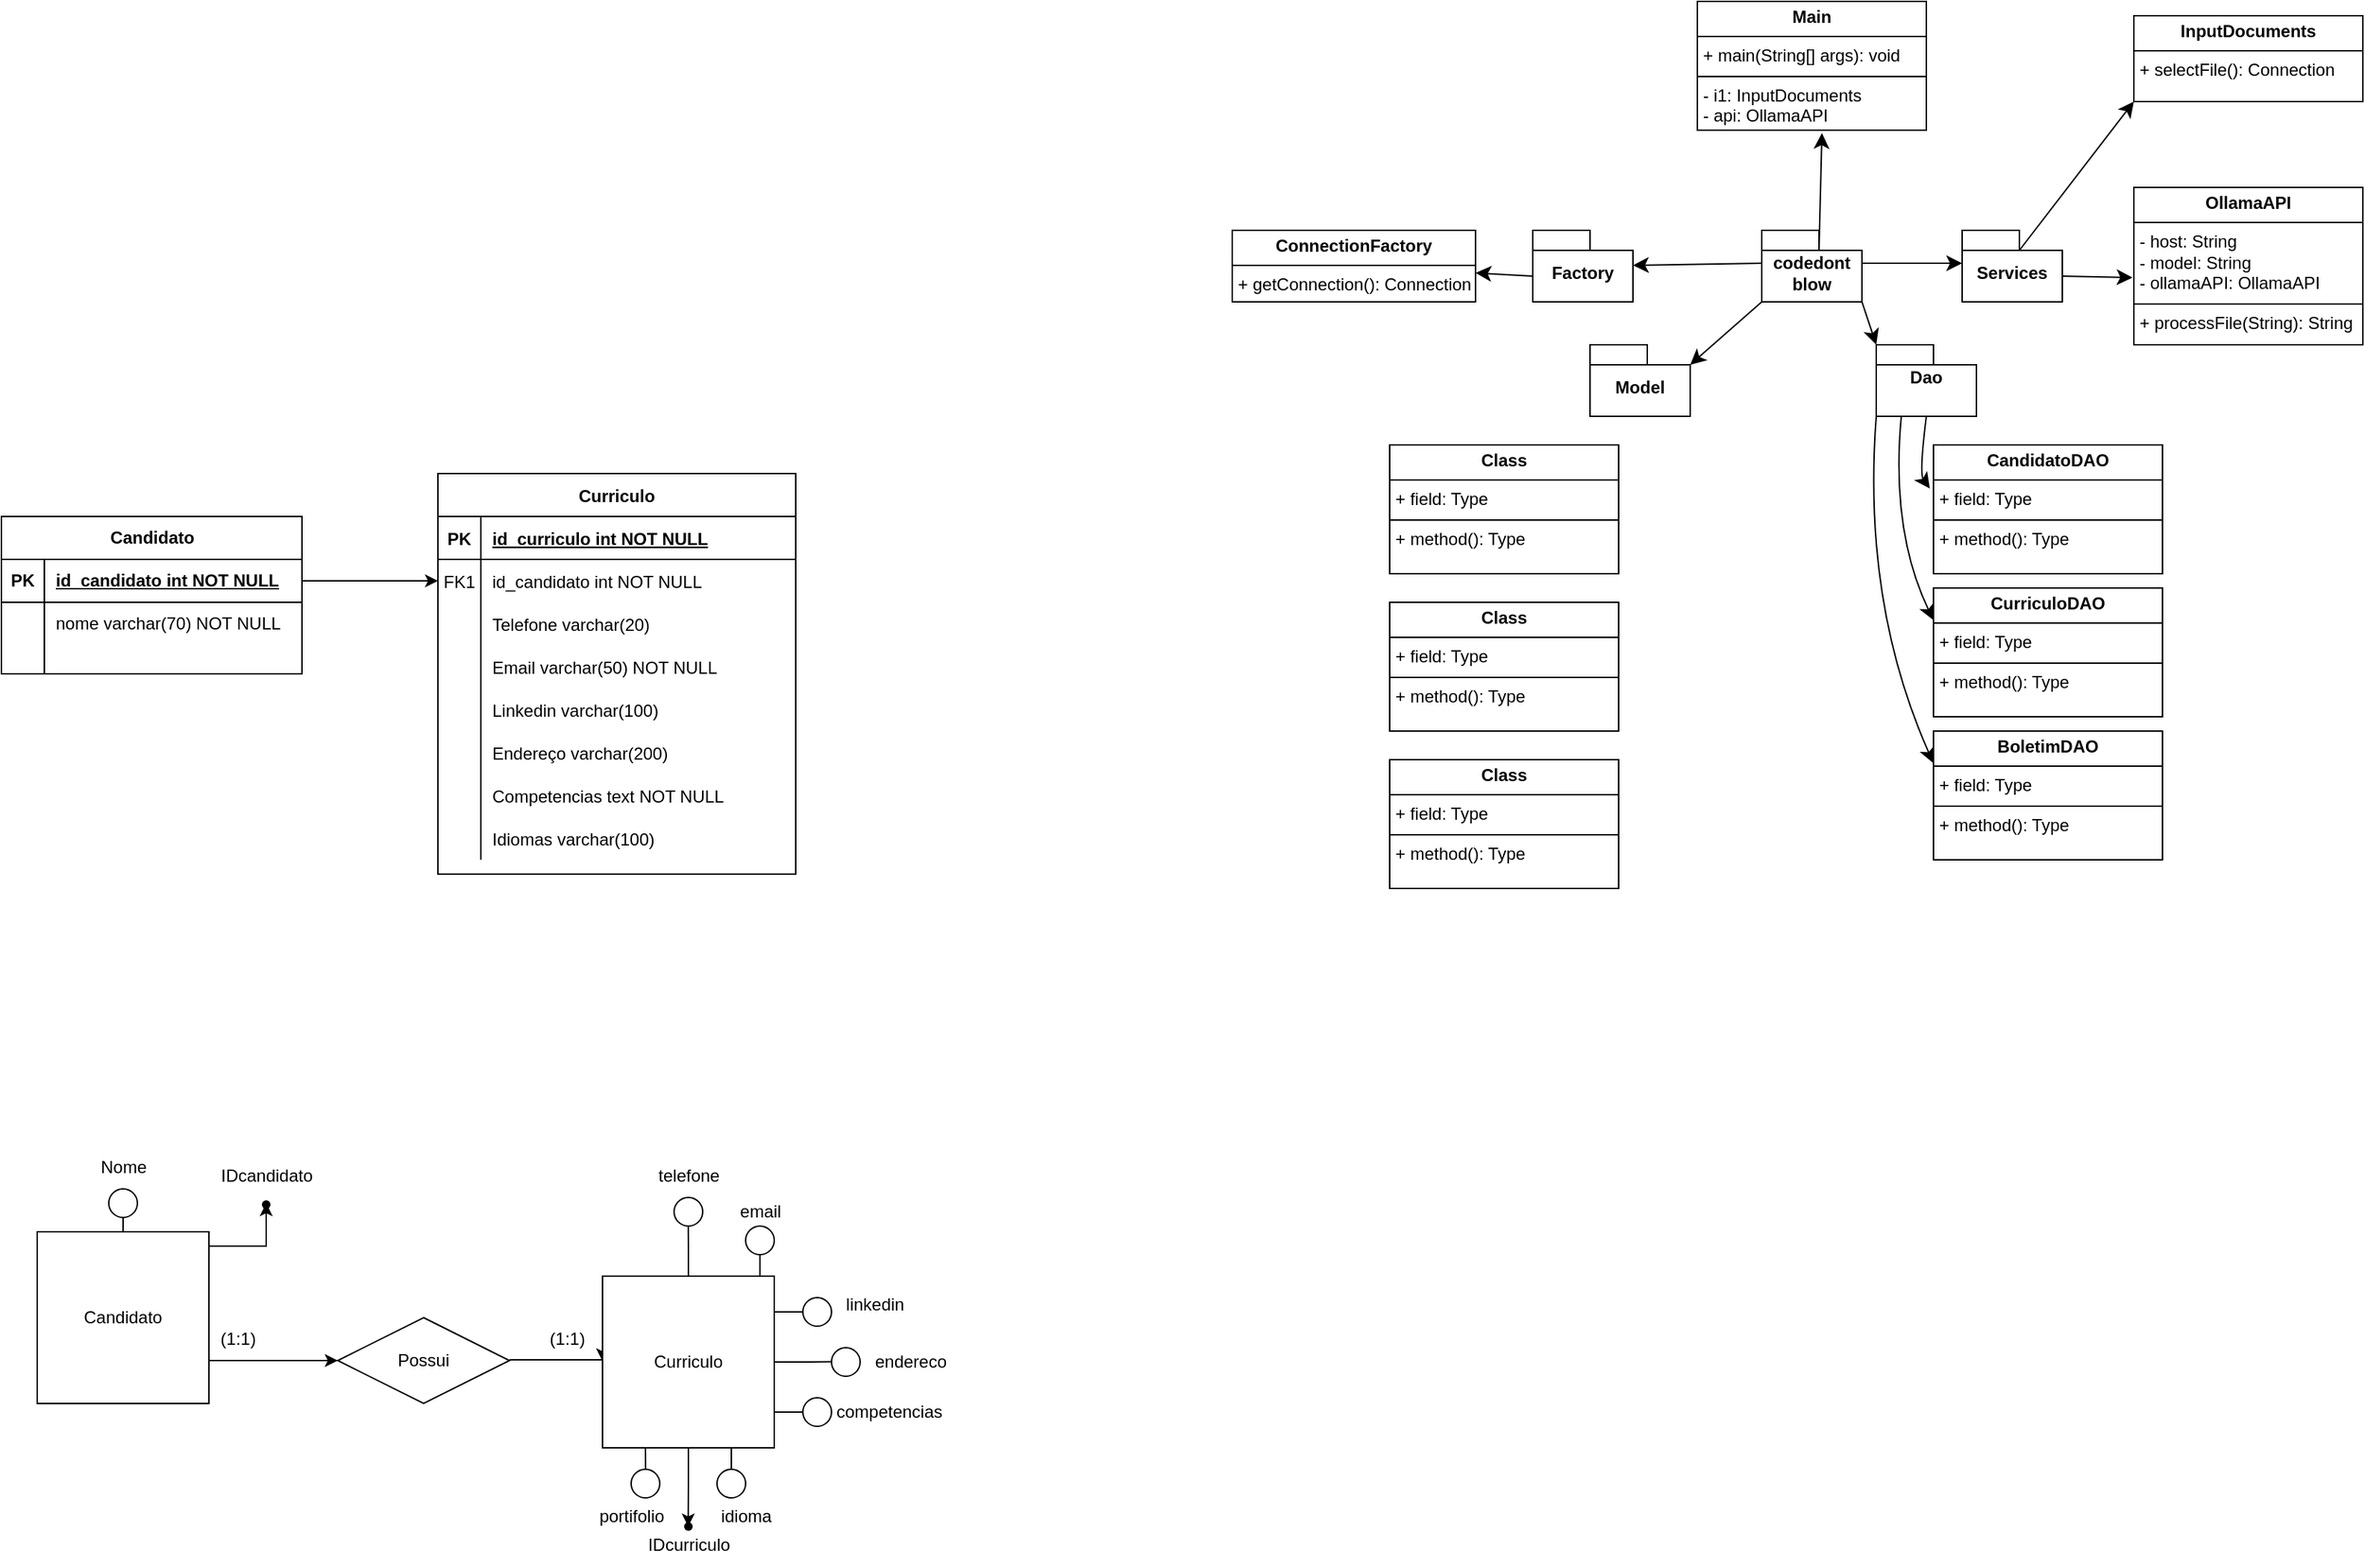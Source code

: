 <mxfile version="24.7.17">
  <diagram id="R2lEEEUBdFMjLlhIrx00" name="Page-1">
    <mxGraphModel dx="649" dy="1424" grid="1" gridSize="10" guides="1" tooltips="1" connect="1" arrows="1" fold="1" page="1" pageScale="1" pageWidth="850" pageHeight="1100" math="0" shadow="0" extFonts="Permanent Marker^https://fonts.googleapis.com/css?family=Permanent+Marker">
      <root>
        <mxCell id="0" />
        <mxCell id="1" parent="0" />
        <mxCell id="zaPjLl4jsTZHQY9-oWPF-56" style="edgeStyle=orthogonalEdgeStyle;rounded=0;orthogonalLoop=1;jettySize=auto;html=1;exitX=1;exitY=0.5;exitDx=0;exitDy=0;entryX=0;entryY=0.5;entryDx=0;entryDy=0;" parent="1" source="zaPjLl4jsTZHQY9-oWPF-43" target="zaPjLl4jsTZHQY9-oWPF-25" edge="1">
          <mxGeometry relative="1" as="geometry">
            <Array as="points">
              <mxPoint x="280" y="-5" />
              <mxPoint x="280" y="-5" />
            </Array>
          </mxGeometry>
        </mxCell>
        <mxCell id="zaPjLl4jsTZHQY9-oWPF-64" style="edgeStyle=orthogonalEdgeStyle;rounded=0;orthogonalLoop=1;jettySize=auto;html=1;exitX=1;exitY=0.5;exitDx=0;exitDy=0;entryX=0;entryY=0.5;entryDx=0;entryDy=0;" parent="1" edge="1">
          <mxGeometry relative="1" as="geometry">
            <mxPoint x="405" y="539.5" as="sourcePoint" />
            <mxPoint x="470" y="540.5" as="targetPoint" />
            <Array as="points">
              <mxPoint x="470" y="539.5" />
            </Array>
          </mxGeometry>
        </mxCell>
        <mxCell id="zaPjLl4jsTZHQY9-oWPF-57" value="Possui" style="shape=rhombus;perimeter=rhombusPerimeter;whiteSpace=wrap;html=1;align=center;" parent="1" vertex="1">
          <mxGeometry x="285" y="510" width="120" height="60" as="geometry" />
        </mxCell>
        <mxCell id="zaPjLl4jsTZHQY9-oWPF-65" style="edgeStyle=orthogonalEdgeStyle;rounded=0;orthogonalLoop=1;jettySize=auto;html=1;exitX=1;exitY=0.25;exitDx=0;exitDy=0;" parent="1" edge="1">
          <mxGeometry relative="1" as="geometry">
            <mxPoint x="235" y="430" as="targetPoint" />
            <mxPoint x="185" y="460" as="sourcePoint" />
            <Array as="points">
              <mxPoint x="235" y="460" />
            </Array>
          </mxGeometry>
        </mxCell>
        <mxCell id="mfPcfbEMldCuhAB-tBuz-3" style="edgeStyle=orthogonalEdgeStyle;rounded=0;orthogonalLoop=1;jettySize=auto;html=1;exitX=0.5;exitY=0;exitDx=0;exitDy=0;" parent="1" source="zaPjLl4jsTZHQY9-oWPF-60" edge="1">
          <mxGeometry relative="1" as="geometry">
            <mxPoint x="135" y="430" as="targetPoint" />
          </mxGeometry>
        </mxCell>
        <mxCell id="1GjGY7lWEKfWt_L97eJp-2" style="edgeStyle=orthogonalEdgeStyle;rounded=0;orthogonalLoop=1;jettySize=auto;html=1;exitX=1;exitY=0.75;exitDx=0;exitDy=0;" parent="1" source="zaPjLl4jsTZHQY9-oWPF-60" target="zaPjLl4jsTZHQY9-oWPF-57" edge="1">
          <mxGeometry relative="1" as="geometry" />
        </mxCell>
        <mxCell id="zaPjLl4jsTZHQY9-oWPF-60" value="Candidato" style="whiteSpace=wrap;html=1;aspect=fixed;" parent="1" vertex="1">
          <mxGeometry x="75" y="450" width="120" height="120" as="geometry" />
        </mxCell>
        <mxCell id="zaPjLl4jsTZHQY9-oWPF-71" style="edgeStyle=orthogonalEdgeStyle;rounded=0;orthogonalLoop=1;jettySize=auto;html=1;exitX=0.25;exitY=0;exitDx=0;exitDy=0;" parent="1" source="zaPjLl4jsTZHQY9-oWPF-61" edge="1">
          <mxGeometry relative="1" as="geometry">
            <mxPoint x="500.152" y="480.727" as="targetPoint" />
          </mxGeometry>
        </mxCell>
        <mxCell id="zaPjLl4jsTZHQY9-oWPF-78" style="edgeStyle=orthogonalEdgeStyle;rounded=0;orthogonalLoop=1;jettySize=auto;html=1;exitX=0.5;exitY=0;exitDx=0;exitDy=0;" parent="1" source="zaPjLl4jsTZHQY9-oWPF-61" edge="1">
          <mxGeometry relative="1" as="geometry">
            <mxPoint x="529.848" y="436" as="targetPoint" />
          </mxGeometry>
        </mxCell>
        <mxCell id="zaPjLl4jsTZHQY9-oWPF-79" style="edgeStyle=orthogonalEdgeStyle;rounded=0;orthogonalLoop=1;jettySize=auto;html=1;exitX=0.75;exitY=0;exitDx=0;exitDy=0;" parent="1" source="zaPjLl4jsTZHQY9-oWPF-61" edge="1">
          <mxGeometry relative="1" as="geometry">
            <mxPoint x="580" y="456" as="targetPoint" />
            <Array as="points">
              <mxPoint x="580" y="481" />
              <mxPoint x="580" y="456" />
            </Array>
          </mxGeometry>
        </mxCell>
        <mxCell id="zaPjLl4jsTZHQY9-oWPF-80" style="edgeStyle=orthogonalEdgeStyle;rounded=0;orthogonalLoop=1;jettySize=auto;html=1;exitX=1;exitY=0.25;exitDx=0;exitDy=0;" parent="1" source="zaPjLl4jsTZHQY9-oWPF-61" edge="1">
          <mxGeometry relative="1" as="geometry">
            <mxPoint x="620" y="506" as="targetPoint" />
            <Array as="points">
              <mxPoint x="590" y="506" />
              <mxPoint x="620" y="506" />
            </Array>
          </mxGeometry>
        </mxCell>
        <mxCell id="zaPjLl4jsTZHQY9-oWPF-81" style="edgeStyle=orthogonalEdgeStyle;rounded=0;orthogonalLoop=1;jettySize=auto;html=1;exitX=1;exitY=0.5;exitDx=0;exitDy=0;" parent="1" source="zaPjLl4jsTZHQY9-oWPF-61" edge="1">
          <mxGeometry relative="1" as="geometry">
            <mxPoint x="640" y="540.727" as="targetPoint" />
          </mxGeometry>
        </mxCell>
        <mxCell id="zaPjLl4jsTZHQY9-oWPF-82" style="edgeStyle=orthogonalEdgeStyle;rounded=0;orthogonalLoop=1;jettySize=auto;html=1;exitX=1;exitY=0.75;exitDx=0;exitDy=0;" parent="1" source="zaPjLl4jsTZHQY9-oWPF-61" edge="1">
          <mxGeometry relative="1" as="geometry">
            <mxPoint x="620" y="576" as="targetPoint" />
            <Array as="points">
              <mxPoint x="590" y="576" />
              <mxPoint x="620" y="576" />
            </Array>
          </mxGeometry>
        </mxCell>
        <mxCell id="zaPjLl4jsTZHQY9-oWPF-83" style="edgeStyle=orthogonalEdgeStyle;rounded=0;orthogonalLoop=1;jettySize=auto;html=1;exitX=0.75;exitY=1;exitDx=0;exitDy=0;" parent="1" source="zaPjLl4jsTZHQY9-oWPF-61" edge="1">
          <mxGeometry relative="1" as="geometry">
            <mxPoint x="560" y="626" as="targetPoint" />
          </mxGeometry>
        </mxCell>
        <mxCell id="zaPjLl4jsTZHQY9-oWPF-84" style="edgeStyle=orthogonalEdgeStyle;rounded=0;orthogonalLoop=1;jettySize=auto;html=1;exitX=0.5;exitY=1;exitDx=0;exitDy=0;" parent="1" source="zaPjLl4jsTZHQY9-oWPF-61" edge="1">
          <mxGeometry relative="1" as="geometry">
            <mxPoint x="529.848" y="656" as="targetPoint" />
          </mxGeometry>
        </mxCell>
        <mxCell id="zaPjLl4jsTZHQY9-oWPF-85" style="edgeStyle=orthogonalEdgeStyle;rounded=0;orthogonalLoop=1;jettySize=auto;html=1;exitX=0.25;exitY=1;exitDx=0;exitDy=0;" parent="1" source="zaPjLl4jsTZHQY9-oWPF-61" edge="1">
          <mxGeometry relative="1" as="geometry">
            <mxPoint x="500.152" y="626" as="targetPoint" />
          </mxGeometry>
        </mxCell>
        <mxCell id="zaPjLl4jsTZHQY9-oWPF-61" value="Curriculo" style="whiteSpace=wrap;html=1;aspect=fixed;" parent="1" vertex="1">
          <mxGeometry x="470" y="481" width="120" height="120" as="geometry" />
        </mxCell>
        <mxCell id="zaPjLl4jsTZHQY9-oWPF-21" value="Curriculo" style="shape=table;startSize=30;container=1;collapsible=1;childLayout=tableLayout;fixedRows=1;rowLines=0;fontStyle=1;align=center;resizeLast=1;" parent="1" vertex="1">
          <mxGeometry x="355" y="-80" width="250" height="280" as="geometry" />
        </mxCell>
        <mxCell id="zaPjLl4jsTZHQY9-oWPF-22" value="" style="shape=partialRectangle;collapsible=0;dropTarget=0;pointerEvents=0;fillColor=none;points=[[0,0.5],[1,0.5]];portConstraint=eastwest;top=0;left=0;right=0;bottom=1;" parent="zaPjLl4jsTZHQY9-oWPF-21" vertex="1">
          <mxGeometry y="30" width="250" height="30" as="geometry" />
        </mxCell>
        <mxCell id="zaPjLl4jsTZHQY9-oWPF-23" value="PK" style="shape=partialRectangle;overflow=hidden;connectable=0;fillColor=none;top=0;left=0;bottom=0;right=0;fontStyle=1;" parent="zaPjLl4jsTZHQY9-oWPF-22" vertex="1">
          <mxGeometry width="30" height="30" as="geometry">
            <mxRectangle width="30" height="30" as="alternateBounds" />
          </mxGeometry>
        </mxCell>
        <mxCell id="zaPjLl4jsTZHQY9-oWPF-24" value="id_curriculo int NOT NULL" style="shape=partialRectangle;overflow=hidden;connectable=0;fillColor=none;top=0;left=0;bottom=0;right=0;align=left;spacingLeft=6;fontStyle=5;" parent="zaPjLl4jsTZHQY9-oWPF-22" vertex="1">
          <mxGeometry x="30" width="220" height="30" as="geometry">
            <mxRectangle width="220" height="30" as="alternateBounds" />
          </mxGeometry>
        </mxCell>
        <mxCell id="zaPjLl4jsTZHQY9-oWPF-25" value="" style="shape=partialRectangle;collapsible=0;dropTarget=0;pointerEvents=0;fillColor=none;points=[[0,0.5],[1,0.5]];portConstraint=eastwest;top=0;left=0;right=0;bottom=0;" parent="zaPjLl4jsTZHQY9-oWPF-21" vertex="1">
          <mxGeometry y="60" width="250" height="30" as="geometry" />
        </mxCell>
        <mxCell id="zaPjLl4jsTZHQY9-oWPF-26" value="FK1" style="shape=partialRectangle;overflow=hidden;connectable=0;fillColor=none;top=0;left=0;bottom=0;right=0;" parent="zaPjLl4jsTZHQY9-oWPF-25" vertex="1">
          <mxGeometry width="30" height="30" as="geometry">
            <mxRectangle width="30" height="30" as="alternateBounds" />
          </mxGeometry>
        </mxCell>
        <mxCell id="zaPjLl4jsTZHQY9-oWPF-27" value="" style="shape=partialRectangle;overflow=hidden;connectable=0;fillColor=none;top=0;left=0;bottom=0;right=0;align=left;spacingLeft=6;" parent="zaPjLl4jsTZHQY9-oWPF-25" vertex="1">
          <mxGeometry x="30" width="220" height="30" as="geometry">
            <mxRectangle width="220" height="30" as="alternateBounds" />
          </mxGeometry>
        </mxCell>
        <mxCell id="zaPjLl4jsTZHQY9-oWPF-28" value="Telefone varchar(20)" style="shape=partialRectangle;overflow=hidden;connectable=0;fillColor=none;top=0;left=0;bottom=0;right=0;align=left;spacingLeft=6;" parent="1" vertex="1">
          <mxGeometry x="385" y="10" width="220" height="30" as="geometry">
            <mxRectangle width="220" height="30" as="alternateBounds" />
          </mxGeometry>
        </mxCell>
        <mxCell id="zaPjLl4jsTZHQY9-oWPF-29" value="Email varchar(50) NOT NULL" style="shape=partialRectangle;overflow=hidden;connectable=0;fillColor=none;top=0;left=0;bottom=0;right=0;align=left;spacingLeft=6;" parent="1" vertex="1">
          <mxGeometry x="385" y="40" width="220" height="30" as="geometry">
            <mxRectangle width="220" height="30" as="alternateBounds" />
          </mxGeometry>
        </mxCell>
        <mxCell id="zaPjLl4jsTZHQY9-oWPF-30" value="" style="endArrow=none;html=1;rounded=0;entryX=0.121;entryY=1.031;entryDx=0;entryDy=0;entryPerimeter=0;" parent="1" edge="1">
          <mxGeometry width="50" height="50" relative="1" as="geometry">
            <mxPoint x="385" y="190" as="sourcePoint" />
            <mxPoint x="385" y="10.0" as="targetPoint" />
          </mxGeometry>
        </mxCell>
        <mxCell id="zaPjLl4jsTZHQY9-oWPF-31" value="Linkedin varchar(100)" style="shape=partialRectangle;overflow=hidden;connectable=0;fillColor=none;top=0;left=0;bottom=0;right=0;align=left;spacingLeft=6;" parent="1" vertex="1">
          <mxGeometry x="385" y="70" width="220" height="30" as="geometry">
            <mxRectangle width="220" height="30" as="alternateBounds" />
          </mxGeometry>
        </mxCell>
        <mxCell id="zaPjLl4jsTZHQY9-oWPF-34" value="Endereço varchar(200)" style="shape=partialRectangle;overflow=hidden;connectable=0;fillColor=none;top=0;left=0;bottom=0;right=0;align=left;spacingLeft=6;" parent="1" vertex="1">
          <mxGeometry x="385" y="100" width="220" height="30" as="geometry">
            <mxRectangle width="220" height="30" as="alternateBounds" />
          </mxGeometry>
        </mxCell>
        <mxCell id="zaPjLl4jsTZHQY9-oWPF-39" value="Competencias text NOT NULL" style="shape=partialRectangle;overflow=hidden;connectable=0;fillColor=none;top=0;left=0;bottom=0;right=0;align=left;spacingLeft=6;" parent="1" vertex="1">
          <mxGeometry x="385" y="130" width="220" height="30" as="geometry">
            <mxRectangle width="220" height="30" as="alternateBounds" />
          </mxGeometry>
        </mxCell>
        <mxCell id="zaPjLl4jsTZHQY9-oWPF-40" value="Idiomas varchar(100)" style="shape=partialRectangle;overflow=hidden;connectable=0;fillColor=none;top=0;left=0;bottom=0;right=0;align=left;spacingLeft=6;" parent="1" vertex="1">
          <mxGeometry x="385" y="160" width="220" height="30" as="geometry">
            <mxRectangle width="220" height="30" as="alternateBounds" />
          </mxGeometry>
        </mxCell>
        <mxCell id="zaPjLl4jsTZHQY9-oWPF-68" value="" style="shape=waypoint;sketch=0;size=6;pointerEvents=1;points=[];fillColor=none;resizable=0;rotatable=0;perimeter=centerPerimeter;snapToPoint=1;" parent="1" vertex="1">
          <mxGeometry x="225" y="421" width="20" height="20" as="geometry" />
        </mxCell>
        <mxCell id="zaPjLl4jsTZHQY9-oWPF-69" value="IDcandidato" style="text;html=1;align=center;verticalAlign=middle;resizable=0;points=[];autosize=1;strokeColor=none;fillColor=none;" parent="1" vertex="1">
          <mxGeometry x="190" y="396" width="90" height="30" as="geometry" />
        </mxCell>
        <mxCell id="zaPjLl4jsTZHQY9-oWPF-87" value="" style="ellipse;whiteSpace=wrap;html=1;aspect=fixed;" parent="1" vertex="1">
          <mxGeometry x="490" y="616" width="20" height="20" as="geometry" />
        </mxCell>
        <mxCell id="zaPjLl4jsTZHQY9-oWPF-88" value="" style="ellipse;whiteSpace=wrap;html=1;aspect=fixed;" parent="1" vertex="1">
          <mxGeometry x="550" y="616" width="20" height="20" as="geometry" />
        </mxCell>
        <mxCell id="zaPjLl4jsTZHQY9-oWPF-89" value="" style="ellipse;whiteSpace=wrap;html=1;aspect=fixed;" parent="1" vertex="1">
          <mxGeometry x="630" y="531" width="20" height="20" as="geometry" />
        </mxCell>
        <mxCell id="zaPjLl4jsTZHQY9-oWPF-90" value="" style="ellipse;whiteSpace=wrap;html=1;aspect=fixed;" parent="1" vertex="1">
          <mxGeometry x="610" y="566" width="20" height="20" as="geometry" />
        </mxCell>
        <mxCell id="zaPjLl4jsTZHQY9-oWPF-91" value="" style="ellipse;whiteSpace=wrap;html=1;aspect=fixed;" parent="1" vertex="1">
          <mxGeometry x="610" y="496" width="20" height="20" as="geometry" />
        </mxCell>
        <mxCell id="zaPjLl4jsTZHQY9-oWPF-92" value="" style="ellipse;whiteSpace=wrap;html=1;aspect=fixed;" parent="1" vertex="1">
          <mxGeometry x="520" y="426" width="20" height="20" as="geometry" />
        </mxCell>
        <mxCell id="zaPjLl4jsTZHQY9-oWPF-93" value="" style="ellipse;whiteSpace=wrap;html=1;aspect=fixed;" parent="1" vertex="1">
          <mxGeometry x="570" y="446" width="20" height="20" as="geometry" />
        </mxCell>
        <mxCell id="zaPjLl4jsTZHQY9-oWPF-103" value="" style="shape=waypoint;sketch=0;size=6;pointerEvents=1;points=[];fillColor=none;resizable=0;rotatable=0;perimeter=centerPerimeter;snapToPoint=1;" parent="1" vertex="1">
          <mxGeometry x="520" y="646" width="20" height="20" as="geometry" />
        </mxCell>
        <mxCell id="zaPjLl4jsTZHQY9-oWPF-107" value="telefone" style="text;html=1;align=center;verticalAlign=middle;resizable=0;points=[];autosize=1;strokeColor=none;fillColor=none;" parent="1" vertex="1">
          <mxGeometry x="495" y="396" width="70" height="30" as="geometry" />
        </mxCell>
        <mxCell id="zaPjLl4jsTZHQY9-oWPF-108" value="email" style="text;html=1;align=center;verticalAlign=middle;resizable=0;points=[];autosize=1;strokeColor=none;fillColor=none;" parent="1" vertex="1">
          <mxGeometry x="555" y="421" width="50" height="30" as="geometry" />
        </mxCell>
        <mxCell id="zaPjLl4jsTZHQY9-oWPF-109" value="linkedin" style="text;html=1;align=center;verticalAlign=middle;resizable=0;points=[];autosize=1;strokeColor=none;fillColor=none;" parent="1" vertex="1">
          <mxGeometry x="630" y="486" width="60" height="30" as="geometry" />
        </mxCell>
        <mxCell id="zaPjLl4jsTZHQY9-oWPF-110" value="endereco" style="text;html=1;align=center;verticalAlign=middle;resizable=0;points=[];autosize=1;strokeColor=none;fillColor=none;" parent="1" vertex="1">
          <mxGeometry x="650" y="526" width="70" height="30" as="geometry" />
        </mxCell>
        <mxCell id="zaPjLl4jsTZHQY9-oWPF-111" value="portifolio" style="text;html=1;align=center;verticalAlign=middle;resizable=0;points=[];autosize=1;strokeColor=none;fillColor=none;" parent="1" vertex="1">
          <mxGeometry x="455" y="634" width="70" height="30" as="geometry" />
        </mxCell>
        <mxCell id="zaPjLl4jsTZHQY9-oWPF-112" value="idioma" style="text;html=1;align=center;verticalAlign=middle;resizable=0;points=[];autosize=1;strokeColor=none;fillColor=none;" parent="1" vertex="1">
          <mxGeometry x="540" y="634" width="60" height="30" as="geometry" />
        </mxCell>
        <mxCell id="zaPjLl4jsTZHQY9-oWPF-113" value="competencias" style="text;html=1;align=center;verticalAlign=middle;resizable=0;points=[];autosize=1;strokeColor=none;fillColor=none;" parent="1" vertex="1">
          <mxGeometry x="620" y="561" width="100" height="30" as="geometry" />
        </mxCell>
        <mxCell id="zaPjLl4jsTZHQY9-oWPF-114" value="IDcurriculo" style="text;html=1;align=center;verticalAlign=middle;resizable=0;points=[];autosize=1;strokeColor=none;fillColor=none;" parent="1" vertex="1">
          <mxGeometry x="490" y="654" width="80" height="30" as="geometry" />
        </mxCell>
        <mxCell id="zaPjLl4jsTZHQY9-oWPF-42" value="Candidato" style="shape=table;startSize=30;container=1;collapsible=1;childLayout=tableLayout;fixedRows=1;rowLines=0;fontStyle=1;align=center;resizeLast=1;html=1;" parent="1" vertex="1">
          <mxGeometry x="50" y="-50" width="210" height="110" as="geometry" />
        </mxCell>
        <mxCell id="zaPjLl4jsTZHQY9-oWPF-43" value="" style="shape=tableRow;horizontal=0;startSize=0;swimlaneHead=0;swimlaneBody=0;fillColor=none;collapsible=0;dropTarget=0;points=[[0,0.5],[1,0.5]];portConstraint=eastwest;top=0;left=0;right=0;bottom=1;" parent="zaPjLl4jsTZHQY9-oWPF-42" vertex="1">
          <mxGeometry y="30" width="210" height="30" as="geometry" />
        </mxCell>
        <mxCell id="zaPjLl4jsTZHQY9-oWPF-44" value="PK" style="shape=partialRectangle;connectable=0;fillColor=none;top=0;left=0;bottom=0;right=0;fontStyle=1;overflow=hidden;whiteSpace=wrap;html=1;" parent="zaPjLl4jsTZHQY9-oWPF-43" vertex="1">
          <mxGeometry width="30" height="30" as="geometry">
            <mxRectangle width="30" height="30" as="alternateBounds" />
          </mxGeometry>
        </mxCell>
        <mxCell id="zaPjLl4jsTZHQY9-oWPF-45" value="id_candidato int NOT NULL" style="shape=partialRectangle;connectable=0;fillColor=none;top=0;left=0;bottom=0;right=0;align=left;spacingLeft=6;fontStyle=5;overflow=hidden;whiteSpace=wrap;html=1;" parent="zaPjLl4jsTZHQY9-oWPF-43" vertex="1">
          <mxGeometry x="30" width="180" height="30" as="geometry">
            <mxRectangle width="180" height="30" as="alternateBounds" />
          </mxGeometry>
        </mxCell>
        <mxCell id="zaPjLl4jsTZHQY9-oWPF-46" value="" style="shape=tableRow;horizontal=0;startSize=0;swimlaneHead=0;swimlaneBody=0;fillColor=none;collapsible=0;dropTarget=0;points=[[0,0.5],[1,0.5]];portConstraint=eastwest;top=0;left=0;right=0;bottom=0;" parent="zaPjLl4jsTZHQY9-oWPF-42" vertex="1">
          <mxGeometry y="60" width="210" height="30" as="geometry" />
        </mxCell>
        <mxCell id="zaPjLl4jsTZHQY9-oWPF-47" value="" style="shape=partialRectangle;connectable=0;fillColor=none;top=0;left=0;bottom=0;right=0;editable=1;overflow=hidden;whiteSpace=wrap;html=1;" parent="zaPjLl4jsTZHQY9-oWPF-46" vertex="1">
          <mxGeometry width="30" height="30" as="geometry">
            <mxRectangle width="30" height="30" as="alternateBounds" />
          </mxGeometry>
        </mxCell>
        <mxCell id="zaPjLl4jsTZHQY9-oWPF-48" value="nome varchar(70) NOT NULL&amp;nbsp; &amp;nbsp;" style="shape=partialRectangle;connectable=0;fillColor=none;top=0;left=0;bottom=0;right=0;align=left;spacingLeft=6;overflow=hidden;whiteSpace=wrap;html=1;" parent="zaPjLl4jsTZHQY9-oWPF-46" vertex="1">
          <mxGeometry x="30" width="180" height="30" as="geometry">
            <mxRectangle width="180" height="30" as="alternateBounds" />
          </mxGeometry>
        </mxCell>
        <mxCell id="zaPjLl4jsTZHQY9-oWPF-52" value="" style="shape=tableRow;horizontal=0;startSize=0;swimlaneHead=0;swimlaneBody=0;fillColor=none;collapsible=0;dropTarget=0;points=[[0,0.5],[1,0.5]];portConstraint=eastwest;top=0;left=0;right=0;bottom=0;" parent="zaPjLl4jsTZHQY9-oWPF-42" vertex="1">
          <mxGeometry y="90" width="210" height="20" as="geometry" />
        </mxCell>
        <mxCell id="zaPjLl4jsTZHQY9-oWPF-53" value="" style="shape=partialRectangle;connectable=0;fillColor=none;top=0;left=0;bottom=0;right=0;editable=1;overflow=hidden;whiteSpace=wrap;html=1;" parent="zaPjLl4jsTZHQY9-oWPF-52" vertex="1">
          <mxGeometry width="30" height="20" as="geometry">
            <mxRectangle width="30" height="20" as="alternateBounds" />
          </mxGeometry>
        </mxCell>
        <mxCell id="zaPjLl4jsTZHQY9-oWPF-54" value="" style="shape=partialRectangle;connectable=0;fillColor=none;top=0;left=0;bottom=0;right=0;align=left;spacingLeft=6;overflow=hidden;whiteSpace=wrap;html=1;" parent="zaPjLl4jsTZHQY9-oWPF-52" vertex="1">
          <mxGeometry x="30" width="180" height="20" as="geometry">
            <mxRectangle width="180" height="20" as="alternateBounds" />
          </mxGeometry>
        </mxCell>
        <mxCell id="mfPcfbEMldCuhAB-tBuz-4" value="" style="ellipse;whiteSpace=wrap;html=1;aspect=fixed;" parent="1" vertex="1">
          <mxGeometry x="125" y="420" width="20" height="20" as="geometry" />
        </mxCell>
        <mxCell id="mfPcfbEMldCuhAB-tBuz-5" value="Nome" style="text;html=1;align=center;verticalAlign=middle;resizable=0;points=[];autosize=1;strokeColor=none;fillColor=none;" parent="1" vertex="1">
          <mxGeometry x="105" y="390" width="60" height="30" as="geometry" />
        </mxCell>
        <mxCell id="pTbfil5Q928uzp2Atuwe-21" style="edgeStyle=none;curved=1;rounded=0;orthogonalLoop=1;jettySize=auto;html=1;exitX=0;exitY=0;exitDx=0;exitDy=32;exitPerimeter=0;fontSize=12;startSize=8;endSize=8;" parent="1" source="pTbfil5Q928uzp2Atuwe-1" target="pTbfil5Q928uzp2Atuwe-16" edge="1">
          <mxGeometry relative="1" as="geometry" />
        </mxCell>
        <mxCell id="pTbfil5Q928uzp2Atuwe-1" value="Factory" style="shape=folder;fontStyle=1;spacingTop=10;tabWidth=40;tabHeight=14;tabPosition=left;html=1;whiteSpace=wrap;" parent="1" vertex="1">
          <mxGeometry x="1120" y="-250" width="70" height="50" as="geometry" />
        </mxCell>
        <mxCell id="pTbfil5Q928uzp2Atuwe-29" style="edgeStyle=none;curved=1;rounded=0;orthogonalLoop=1;jettySize=auto;html=1;exitX=0.5;exitY=1;exitDx=0;exitDy=0;exitPerimeter=0;fontSize=12;startSize=8;endSize=8;entryX=-0.016;entryY=0.339;entryDx=0;entryDy=0;entryPerimeter=0;" parent="1" source="pTbfil5Q928uzp2Atuwe-2" target="pTbfil5Q928uzp2Atuwe-19" edge="1">
          <mxGeometry relative="1" as="geometry">
            <mxPoint x="1395" y="-60" as="targetPoint" />
            <Array as="points">
              <mxPoint x="1390" y="-80" />
            </Array>
          </mxGeometry>
        </mxCell>
        <mxCell id="pTbfil5Q928uzp2Atuwe-30" style="edgeStyle=none;curved=1;rounded=0;orthogonalLoop=1;jettySize=auto;html=1;exitX=0.25;exitY=1;exitDx=0;exitDy=0;exitPerimeter=0;entryX=0;entryY=0.25;entryDx=0;entryDy=0;fontSize=12;startSize=8;endSize=8;" parent="1" source="pTbfil5Q928uzp2Atuwe-2" target="pTbfil5Q928uzp2Atuwe-26" edge="1">
          <mxGeometry relative="1" as="geometry">
            <Array as="points">
              <mxPoint x="1370" y="-40" />
            </Array>
          </mxGeometry>
        </mxCell>
        <mxCell id="pTbfil5Q928uzp2Atuwe-31" style="edgeStyle=none;curved=1;rounded=0;orthogonalLoop=1;jettySize=auto;html=1;exitX=0;exitY=0;exitDx=0;exitDy=50;exitPerimeter=0;entryX=0;entryY=0.25;entryDx=0;entryDy=0;fontSize=12;startSize=8;endSize=8;" parent="1" source="pTbfil5Q928uzp2Atuwe-2" target="pTbfil5Q928uzp2Atuwe-27" edge="1">
          <mxGeometry relative="1" as="geometry">
            <Array as="points">
              <mxPoint x="1350" y="10" />
            </Array>
          </mxGeometry>
        </mxCell>
        <mxCell id="pTbfil5Q928uzp2Atuwe-2" value="Dao&lt;div&gt;&amp;nbsp;&lt;/div&gt;" style="shape=folder;fontStyle=1;spacingTop=10;tabWidth=40;tabHeight=14;tabPosition=left;html=1;whiteSpace=wrap;" parent="1" vertex="1">
          <mxGeometry x="1360" y="-170" width="70" height="50" as="geometry" />
        </mxCell>
        <mxCell id="pTbfil5Q928uzp2Atuwe-3" value="Model" style="shape=folder;fontStyle=1;spacingTop=10;tabWidth=40;tabHeight=14;tabPosition=left;html=1;whiteSpace=wrap;" parent="1" vertex="1">
          <mxGeometry x="1160" y="-170" width="70" height="50" as="geometry" />
        </mxCell>
        <mxCell id="pTbfil5Q928uzp2Atuwe-11" style="edgeStyle=none;curved=1;rounded=0;orthogonalLoop=1;jettySize=auto;html=1;exitX=0;exitY=0;exitDx=40;exitDy=14;exitPerimeter=0;entryX=0;entryY=1;entryDx=0;entryDy=0;fontSize=12;startSize=8;endSize=8;" parent="1" source="pTbfil5Q928uzp2Atuwe-4" target="pTbfil5Q928uzp2Atuwe-10" edge="1">
          <mxGeometry relative="1" as="geometry" />
        </mxCell>
        <mxCell id="pTbfil5Q928uzp2Atuwe-4" value="Services" style="shape=folder;fontStyle=1;spacingTop=10;tabWidth=40;tabHeight=14;tabPosition=left;html=1;whiteSpace=wrap;" parent="1" vertex="1">
          <mxGeometry x="1420" y="-250" width="70" height="50" as="geometry" />
        </mxCell>
        <mxCell id="pTbfil5Q928uzp2Atuwe-22" style="edgeStyle=none;curved=1;rounded=0;orthogonalLoop=1;jettySize=auto;html=1;exitX=0;exitY=0;exitDx=0;exitDy=23;exitPerimeter=0;fontSize=12;startSize=8;endSize=8;" parent="1" source="pTbfil5Q928uzp2Atuwe-5" target="pTbfil5Q928uzp2Atuwe-1" edge="1">
          <mxGeometry relative="1" as="geometry" />
        </mxCell>
        <mxCell id="pTbfil5Q928uzp2Atuwe-5" value="codedont&lt;div&gt;blow&lt;/div&gt;" style="shape=folder;fontStyle=1;spacingTop=10;tabWidth=40;tabHeight=14;tabPosition=left;html=1;whiteSpace=wrap;" parent="1" vertex="1">
          <mxGeometry x="1280" y="-250" width="70" height="50" as="geometry" />
        </mxCell>
        <mxCell id="pTbfil5Q928uzp2Atuwe-6" value="&lt;p style=&quot;margin:0px;margin-top:4px;text-align:center;&quot;&gt;&lt;b&gt;Main&lt;/b&gt;&lt;/p&gt;&lt;hr size=&quot;1&quot; style=&quot;border-style:solid;&quot;&gt;&lt;p style=&quot;margin:0px;margin-left:4px;&quot;&gt;+ main(String[] args): void&lt;/p&gt;&lt;hr size=&quot;1&quot; style=&quot;border-style:solid;&quot;&gt;&lt;p style=&quot;margin:0px;margin-left:4px;&quot;&gt;- i1: InputDocuments&lt;/p&gt;&lt;p style=&quot;margin:0px;margin-left:4px;&quot;&gt;- api: OllamaAPI&lt;/p&gt;" style="verticalAlign=top;align=left;overflow=fill;html=1;whiteSpace=wrap;" parent="1" vertex="1">
          <mxGeometry x="1235" y="-410" width="160" height="90" as="geometry" />
        </mxCell>
        <mxCell id="pTbfil5Q928uzp2Atuwe-8" style="edgeStyle=none;curved=1;rounded=0;orthogonalLoop=1;jettySize=auto;html=1;exitX=0;exitY=0;exitDx=40;exitDy=14;exitPerimeter=0;entryX=0.544;entryY=1.022;entryDx=0;entryDy=0;entryPerimeter=0;fontSize=12;startSize=8;endSize=8;" parent="1" source="pTbfil5Q928uzp2Atuwe-5" target="pTbfil5Q928uzp2Atuwe-6" edge="1">
          <mxGeometry relative="1" as="geometry" />
        </mxCell>
        <mxCell id="pTbfil5Q928uzp2Atuwe-9" style="edgeStyle=none;curved=1;rounded=0;orthogonalLoop=1;jettySize=auto;html=1;exitX=1;exitY=0.5;exitDx=0;exitDy=0;fontSize=12;startSize=8;endSize=8;" parent="1" source="pTbfil5Q928uzp2Atuwe-6" target="pTbfil5Q928uzp2Atuwe-6" edge="1">
          <mxGeometry relative="1" as="geometry" />
        </mxCell>
        <mxCell id="pTbfil5Q928uzp2Atuwe-10" value="&lt;p style=&quot;margin:0px;margin-top:4px;text-align:center;&quot;&gt;&lt;b&gt;InputDocuments&lt;/b&gt;&lt;/p&gt;&lt;hr size=&quot;1&quot; style=&quot;border-style:solid;&quot;&gt;&lt;p style=&quot;margin:0px;margin-left:4px;&quot;&gt;+ selectFile(): Connection&lt;/p&gt;" style="verticalAlign=top;align=left;overflow=fill;html=1;whiteSpace=wrap;" parent="1" vertex="1">
          <mxGeometry x="1540" y="-400" width="160" height="60" as="geometry" />
        </mxCell>
        <mxCell id="pTbfil5Q928uzp2Atuwe-13" value="&lt;p style=&quot;margin:0px;margin-top:4px;text-align:center;&quot;&gt;&lt;b&gt;OllamaAPI&lt;/b&gt;&lt;/p&gt;&lt;hr size=&quot;1&quot; style=&quot;border-style:solid;&quot;&gt;&lt;p style=&quot;margin:0px;margin-left:4px;&quot;&gt;- host: String&lt;/p&gt;&lt;p style=&quot;margin:0px;margin-left:4px;&quot;&gt;- model: String&lt;/p&gt;&lt;p style=&quot;margin:0px;margin-left:4px;&quot;&gt;- ollamaAPI: OllamaAPI&lt;/p&gt;&lt;hr size=&quot;1&quot; style=&quot;border-style:solid;&quot;&gt;&lt;p style=&quot;margin:0px;margin-left:4px;&quot;&gt;+ processFile(String): String&lt;/p&gt;" style="verticalAlign=top;align=left;overflow=fill;html=1;whiteSpace=wrap;" parent="1" vertex="1">
          <mxGeometry x="1540" y="-280" width="160" height="110" as="geometry" />
        </mxCell>
        <mxCell id="pTbfil5Q928uzp2Atuwe-14" style="edgeStyle=none;curved=1;rounded=0;orthogonalLoop=1;jettySize=auto;html=1;exitX=0;exitY=0;exitDx=70;exitDy=32;exitPerimeter=0;entryX=-0.006;entryY=0.573;entryDx=0;entryDy=0;entryPerimeter=0;fontSize=12;startSize=8;endSize=8;" parent="1" source="pTbfil5Q928uzp2Atuwe-4" target="pTbfil5Q928uzp2Atuwe-13" edge="1">
          <mxGeometry relative="1" as="geometry" />
        </mxCell>
        <mxCell id="pTbfil5Q928uzp2Atuwe-16" value="&lt;p style=&quot;margin:0px;margin-top:4px;text-align:center;&quot;&gt;&lt;b&gt;ConnectionFactory&lt;/b&gt;&lt;/p&gt;&lt;hr size=&quot;1&quot; style=&quot;border-style:solid;&quot;&gt;&lt;p style=&quot;margin:0px;margin-left:4px;&quot;&gt;+ getConnection(): Connection&lt;/p&gt;" style="verticalAlign=top;align=left;overflow=fill;html=1;whiteSpace=wrap;" parent="1" vertex="1">
          <mxGeometry x="910" y="-250" width="170" height="50" as="geometry" />
        </mxCell>
        <mxCell id="pTbfil5Q928uzp2Atuwe-19" value="&lt;p style=&quot;margin:0px;margin-top:4px;text-align:center;&quot;&gt;&lt;b&gt;CandidatoDAO&lt;/b&gt;&lt;/p&gt;&lt;hr size=&quot;1&quot; style=&quot;border-style:solid;&quot;&gt;&lt;p style=&quot;margin:0px;margin-left:4px;&quot;&gt;+ field: Type&lt;/p&gt;&lt;hr size=&quot;1&quot; style=&quot;border-style:solid;&quot;&gt;&lt;p style=&quot;margin:0px;margin-left:4px;&quot;&gt;+ method(): Type&lt;/p&gt;" style="verticalAlign=top;align=left;overflow=fill;html=1;whiteSpace=wrap;" parent="1" vertex="1">
          <mxGeometry x="1400" y="-100" width="160" height="90" as="geometry" />
        </mxCell>
        <mxCell id="pTbfil5Q928uzp2Atuwe-23" style="edgeStyle=none;curved=1;rounded=0;orthogonalLoop=1;jettySize=auto;html=1;exitX=0;exitY=0;exitDx=0;exitDy=50;exitPerimeter=0;entryX=0;entryY=0;entryDx=70;entryDy=14;entryPerimeter=0;fontSize=12;startSize=8;endSize=8;" parent="1" source="pTbfil5Q928uzp2Atuwe-5" target="pTbfil5Q928uzp2Atuwe-3" edge="1">
          <mxGeometry relative="1" as="geometry" />
        </mxCell>
        <mxCell id="pTbfil5Q928uzp2Atuwe-24" style="edgeStyle=none;curved=1;rounded=0;orthogonalLoop=1;jettySize=auto;html=1;exitX=0;exitY=0;exitDx=70;exitDy=23;exitPerimeter=0;entryX=0;entryY=0;entryDx=0;entryDy=23;entryPerimeter=0;fontSize=12;startSize=8;endSize=8;" parent="1" source="pTbfil5Q928uzp2Atuwe-5" target="pTbfil5Q928uzp2Atuwe-4" edge="1">
          <mxGeometry relative="1" as="geometry" />
        </mxCell>
        <mxCell id="pTbfil5Q928uzp2Atuwe-25" style="edgeStyle=none;curved=1;rounded=0;orthogonalLoop=1;jettySize=auto;html=1;exitX=0;exitY=0;exitDx=70;exitDy=50;exitPerimeter=0;entryX=0;entryY=0;entryDx=0;entryDy=0;entryPerimeter=0;fontSize=12;startSize=8;endSize=8;" parent="1" source="pTbfil5Q928uzp2Atuwe-5" target="pTbfil5Q928uzp2Atuwe-2" edge="1">
          <mxGeometry relative="1" as="geometry" />
        </mxCell>
        <mxCell id="pTbfil5Q928uzp2Atuwe-26" value="&lt;p style=&quot;margin:0px;margin-top:4px;text-align:center;&quot;&gt;&lt;b&gt;CurriculoDAO&lt;/b&gt;&lt;/p&gt;&lt;hr size=&quot;1&quot; style=&quot;border-style:solid;&quot;&gt;&lt;p style=&quot;margin:0px;margin-left:4px;&quot;&gt;+ field: Type&lt;/p&gt;&lt;hr size=&quot;1&quot; style=&quot;border-style:solid;&quot;&gt;&lt;p style=&quot;margin:0px;margin-left:4px;&quot;&gt;+ method(): Type&lt;/p&gt;" style="verticalAlign=top;align=left;overflow=fill;html=1;whiteSpace=wrap;" parent="1" vertex="1">
          <mxGeometry x="1400" width="160" height="90" as="geometry" />
        </mxCell>
        <mxCell id="pTbfil5Q928uzp2Atuwe-27" value="&lt;p style=&quot;margin:0px;margin-top:4px;text-align:center;&quot;&gt;&lt;b&gt;BoletimDAO&lt;/b&gt;&lt;/p&gt;&lt;hr size=&quot;1&quot; style=&quot;border-style:solid;&quot;&gt;&lt;p style=&quot;margin:0px;margin-left:4px;&quot;&gt;+ field: Type&amp;nbsp;&lt;/p&gt;&lt;hr size=&quot;1&quot; style=&quot;border-style:solid;&quot;&gt;&lt;p style=&quot;margin:0px;margin-left:4px;&quot;&gt;+ method(): Type&lt;/p&gt;" style="verticalAlign=top;align=left;overflow=fill;html=1;whiteSpace=wrap;" parent="1" vertex="1">
          <mxGeometry x="1400" y="100" width="160" height="90" as="geometry" />
        </mxCell>
        <mxCell id="pTbfil5Q928uzp2Atuwe-32" value="&lt;p style=&quot;margin:0px;margin-top:4px;text-align:center;&quot;&gt;&lt;b&gt;Class&lt;/b&gt;&lt;/p&gt;&lt;hr size=&quot;1&quot; style=&quot;border-style:solid;&quot;/&gt;&lt;p style=&quot;margin:0px;margin-left:4px;&quot;&gt;+ field: Type&lt;/p&gt;&lt;hr size=&quot;1&quot; style=&quot;border-style:solid;&quot;/&gt;&lt;p style=&quot;margin:0px;margin-left:4px;&quot;&gt;+ method(): Type&lt;/p&gt;" style="verticalAlign=top;align=left;overflow=fill;html=1;whiteSpace=wrap;" parent="1" vertex="1">
          <mxGeometry x="1020" y="-100" width="160" height="90" as="geometry" />
        </mxCell>
        <mxCell id="pTbfil5Q928uzp2Atuwe-33" value="&lt;p style=&quot;margin:0px;margin-top:4px;text-align:center;&quot;&gt;&lt;b&gt;Class&lt;/b&gt;&lt;/p&gt;&lt;hr size=&quot;1&quot; style=&quot;border-style:solid;&quot;/&gt;&lt;p style=&quot;margin:0px;margin-left:4px;&quot;&gt;+ field: Type&lt;/p&gt;&lt;hr size=&quot;1&quot; style=&quot;border-style:solid;&quot;/&gt;&lt;p style=&quot;margin:0px;margin-left:4px;&quot;&gt;+ method(): Type&lt;/p&gt;" style="verticalAlign=top;align=left;overflow=fill;html=1;whiteSpace=wrap;" parent="1" vertex="1">
          <mxGeometry x="1020" y="10" width="160" height="90" as="geometry" />
        </mxCell>
        <mxCell id="pTbfil5Q928uzp2Atuwe-34" value="&lt;p style=&quot;margin:0px;margin-top:4px;text-align:center;&quot;&gt;&lt;b&gt;Class&lt;/b&gt;&lt;/p&gt;&lt;hr size=&quot;1&quot; style=&quot;border-style:solid;&quot;/&gt;&lt;p style=&quot;margin:0px;margin-left:4px;&quot;&gt;+ field: Type&lt;/p&gt;&lt;hr size=&quot;1&quot; style=&quot;border-style:solid;&quot;/&gt;&lt;p style=&quot;margin:0px;margin-left:4px;&quot;&gt;+ method(): Type&lt;/p&gt;" style="verticalAlign=top;align=left;overflow=fill;html=1;whiteSpace=wrap;" parent="1" vertex="1">
          <mxGeometry x="1020" y="120" width="160" height="90" as="geometry" />
        </mxCell>
        <mxCell id="RXsYs79zKPawgFlZyip8-1" value="(1:1)" style="text;html=1;align=center;verticalAlign=middle;resizable=0;points=[];autosize=1;strokeColor=none;fillColor=none;" vertex="1" parent="1">
          <mxGeometry x="190" y="510" width="50" height="30" as="geometry" />
        </mxCell>
        <mxCell id="RXsYs79zKPawgFlZyip8-3" value="(1:1)" style="text;html=1;align=center;verticalAlign=middle;resizable=0;points=[];autosize=1;strokeColor=none;fillColor=none;" vertex="1" parent="1">
          <mxGeometry x="420" y="510" width="50" height="30" as="geometry" />
        </mxCell>
        <mxCell id="RXsYs79zKPawgFlZyip8-4" value="id_candidato int NOT NULL" style="shape=partialRectangle;overflow=hidden;connectable=0;fillColor=none;top=0;left=0;bottom=0;right=0;align=left;spacingLeft=6;" vertex="1" parent="1">
          <mxGeometry x="385" y="-20" width="220" height="30" as="geometry">
            <mxRectangle width="220" height="30" as="alternateBounds" />
          </mxGeometry>
        </mxCell>
      </root>
    </mxGraphModel>
  </diagram>
</mxfile>
